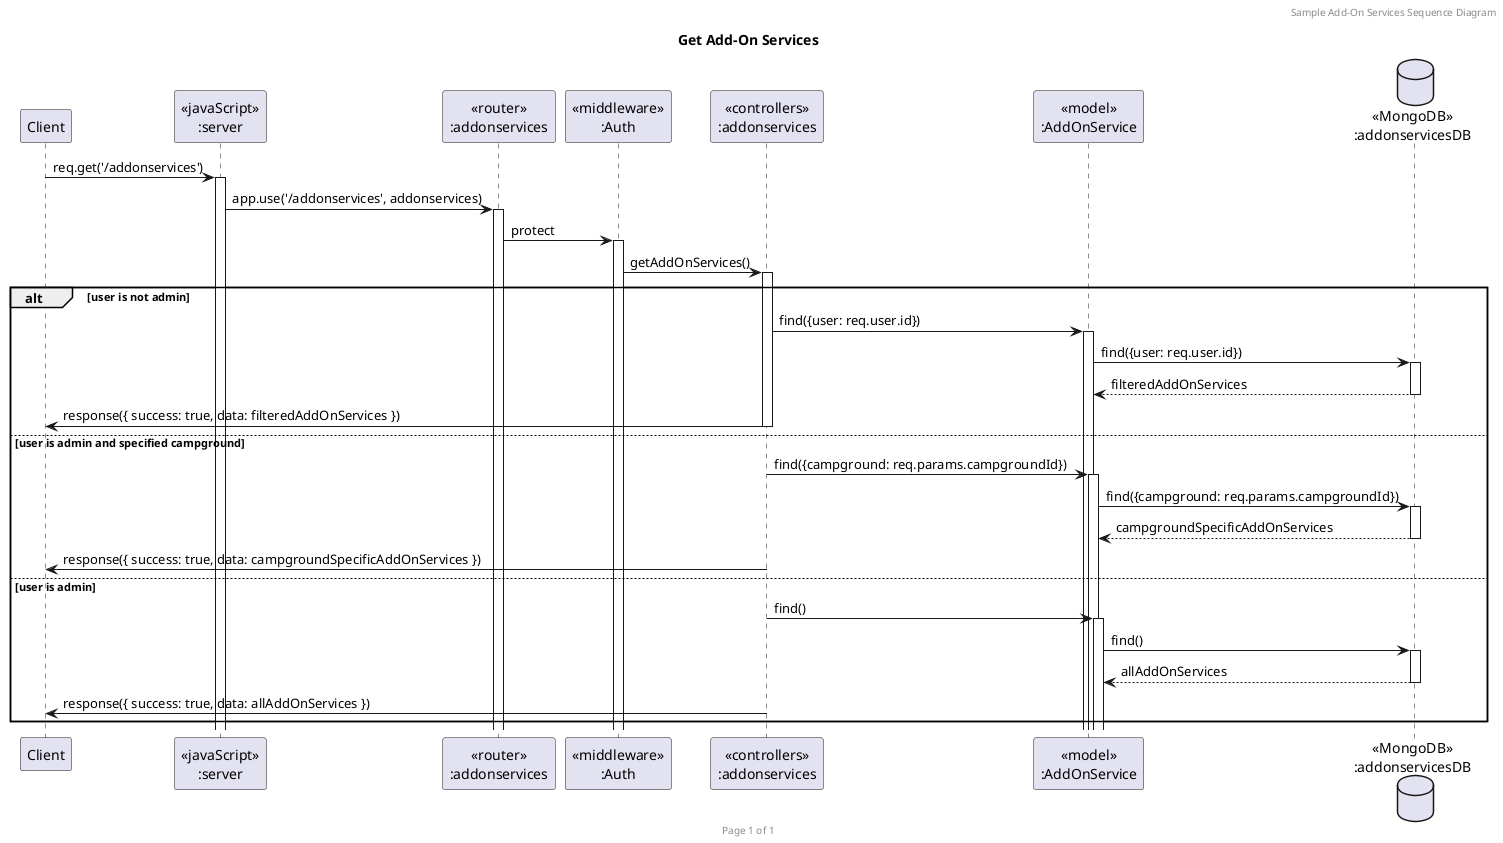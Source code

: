 @startuml Get Add-On Services

header Sample Add-On Services Sequence Diagram
footer Page %page% of %lastpage%
title "Get Add-On Services"

participant "Client" as client
participant "<<javaScript>>\n:server" as server
participant "<<router>>\n:addonservices" as routerAddOnServices
participant "<<middleware>>\n:Auth" as AuthMiddleware
participant "<<controllers>>\n:addonservices" as controllersAddOnServices
participant "<<model>>\n:AddOnService" as modelAddOnService
database "<<MongoDB>>\n:addonservicesDB" as AddOnServicesDatabase

client->server ++: req.get('/addonservices')
server->routerAddOnServices ++: app.use('/addonservices', addonservices)
routerAddOnServices -> AuthMiddleware ++: protect
AuthMiddleware -> controllersAddOnServices ++: getAddOnServices()

alt user is not admin
    controllersAddOnServices -> modelAddOnService ++: find({user: req.user.id})
    modelAddOnService -> AddOnServicesDatabase ++: find({user: req.user.id})
    AddOnServicesDatabase --> modelAddOnService --: filteredAddOnServices
    controllersAddOnServices->client --: response({ success: true, data: filteredAddOnServices })
else user is admin and specified campground
    controllersAddOnServices -> modelAddOnService ++: find({campground: req.params.campgroundId})
    modelAddOnService -> AddOnServicesDatabase ++: find({campground: req.params.campgroundId})
    AddOnServicesDatabase --> modelAddOnService --: campgroundSpecificAddOnServices
    controllersAddOnServices->client --: response({ success: true, data: campgroundSpecificAddOnServices })
else user is admin
    controllersAddOnServices -> modelAddOnService ++: find()
    modelAddOnService -> AddOnServicesDatabase ++: find()
    AddOnServicesDatabase --> modelAddOnService --: allAddOnServices
    controllersAddOnServices->client --: response({ success: true, data: allAddOnServices })
end

@enduml
